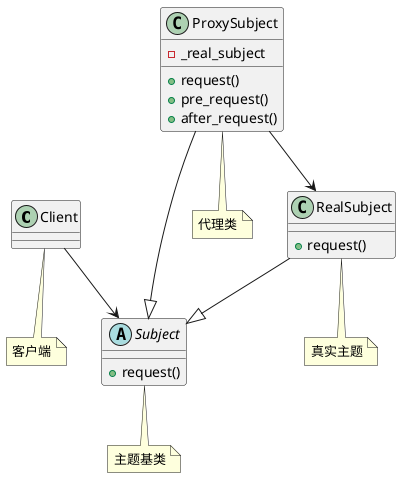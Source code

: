 @startuml
class Client{
}
note bottom:客户端
abstract class Subject{
+request()
}
note bottom:主题基类
class ProxySubject{
- _real_subject
+request()
+pre_request()
+after_request()
}
note bottom: 代理类
class RealSubject{
+request()
}
note bottom: 真实主题
Client --> Subject
ProxySubject --|> Subject
RealSubject --|> Subject
ProxySubject -->RealSubject
@enduml